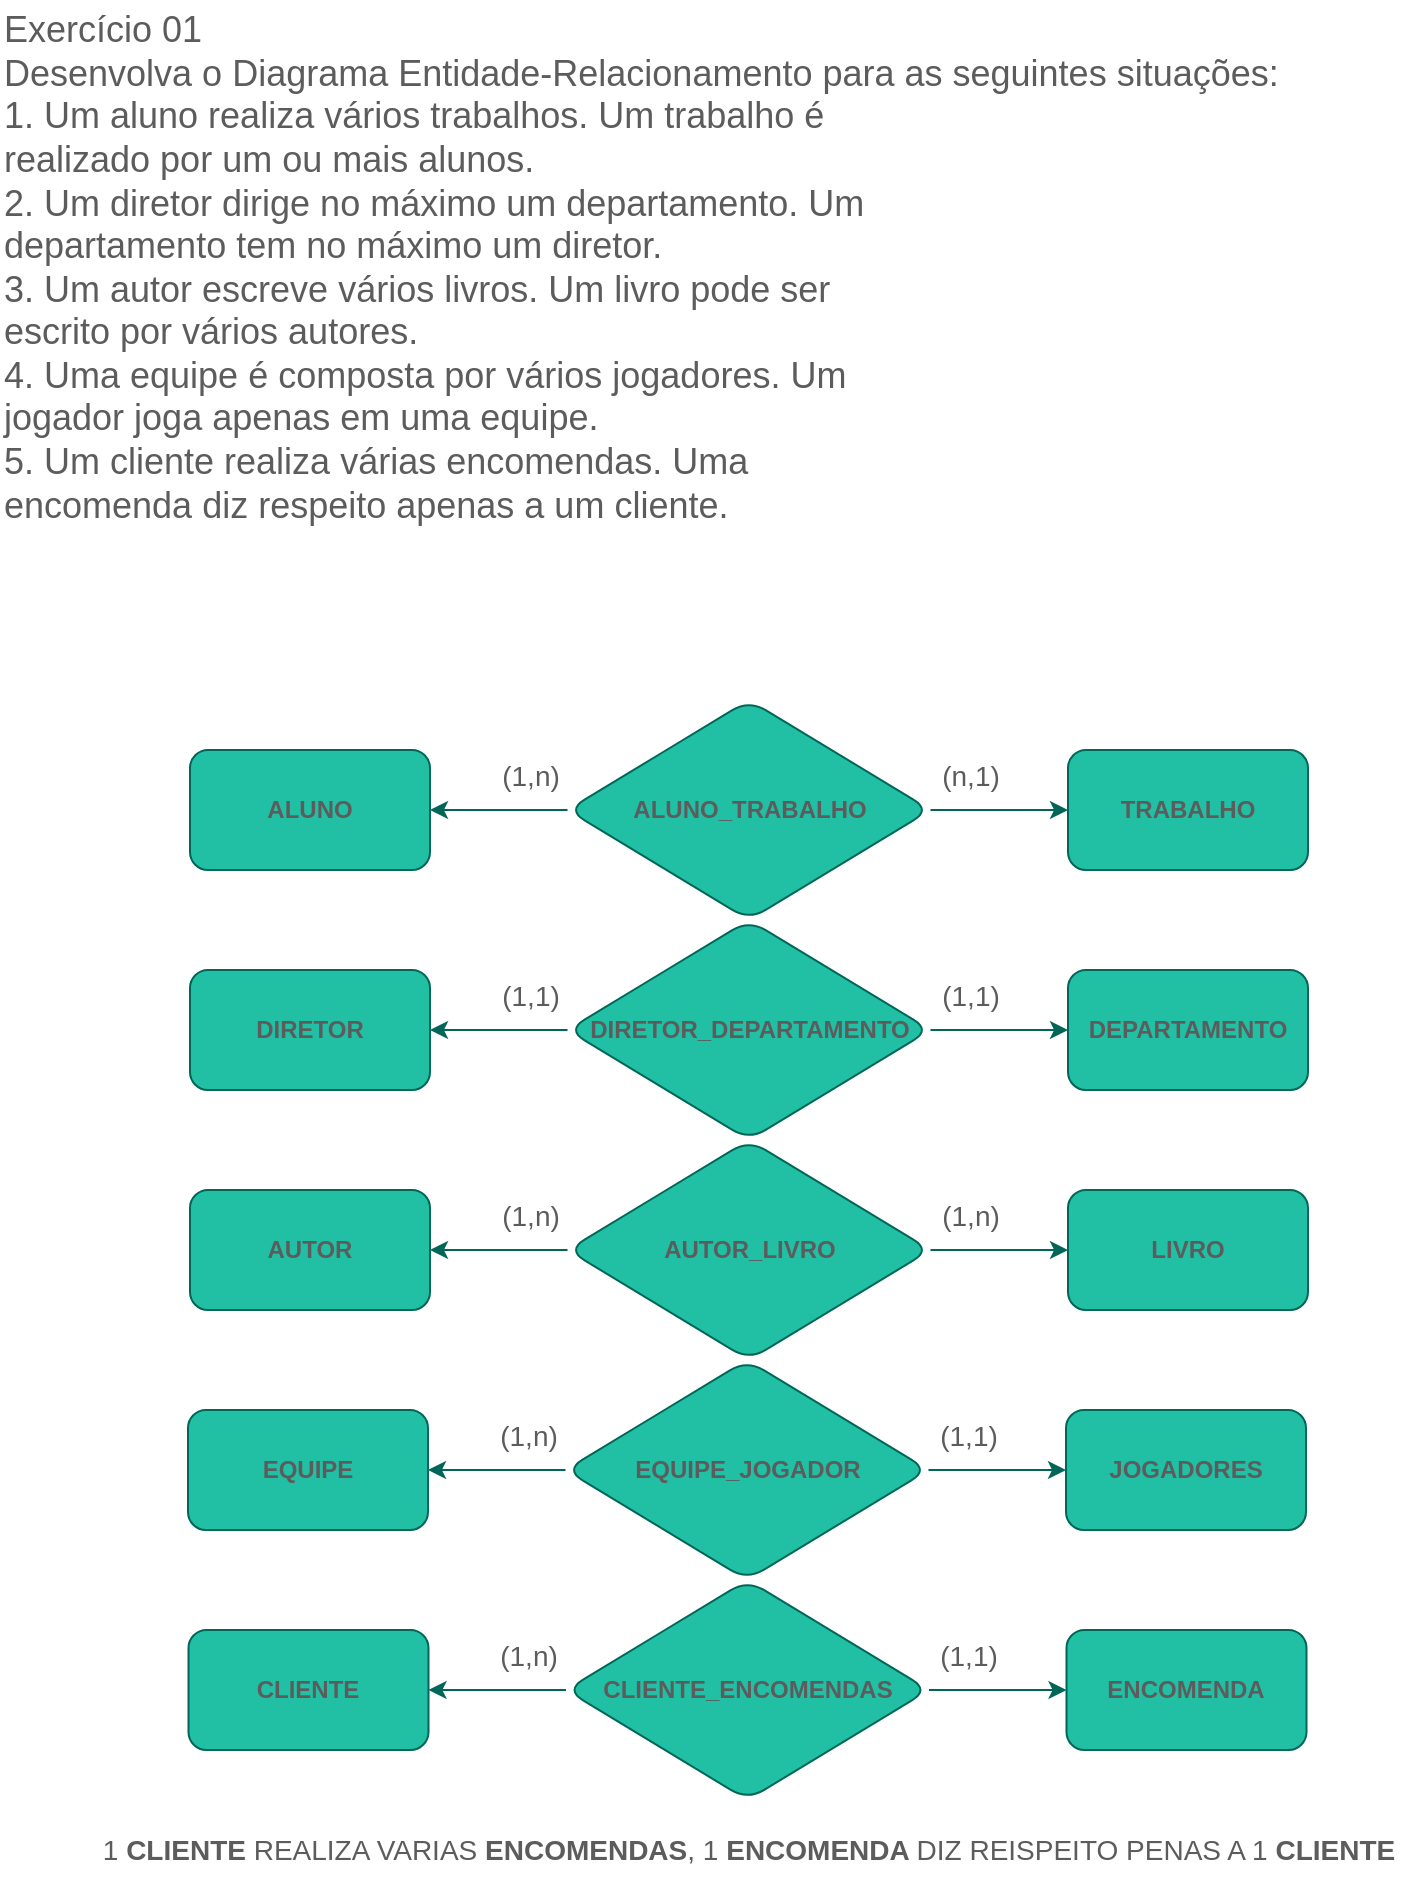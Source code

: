 <mxfile version="21.7.1" type="github" pages="6">
  <diagram name="Exercício 1" id="EUIqTKSE8kchTsPyslYh">
    <mxGraphModel dx="2143" dy="1166" grid="1" gridSize="10" guides="1" tooltips="1" connect="1" arrows="1" fold="1" page="1" pageScale="1" pageWidth="827" pageHeight="1169" math="0" shadow="0">
      <root>
        <mxCell id="0" />
        <mxCell id="1" parent="0" />
        <mxCell id="PXfcLRNa-WrGVnS5Cfi9-9" value="&lt;b&gt;DIRETOR&lt;/b&gt;" style="rounded=1;whiteSpace=wrap;html=1;fillColor=#21C0A5;strokeColor=#006658;labelBackgroundColor=none;fontColor=#5C5C5C;" parent="1" vertex="1">
          <mxGeometry x="135" y="525" width="120" height="60" as="geometry" />
        </mxCell>
        <mxCell id="PXfcLRNa-WrGVnS5Cfi9-10" value="&lt;b&gt;DEPARTAMENTO&lt;/b&gt;" style="rounded=1;whiteSpace=wrap;html=1;fillColor=#21C0A5;strokeColor=#006658;labelBackgroundColor=none;fontColor=#5C5C5C;" parent="1" vertex="1">
          <mxGeometry x="574" y="525" width="120" height="60" as="geometry" />
        </mxCell>
        <mxCell id="PXfcLRNa-WrGVnS5Cfi9-17" value="" style="edgeStyle=orthogonalEdgeStyle;rounded=1;orthogonalLoop=1;jettySize=auto;html=1;labelBackgroundColor=none;strokeColor=#006658;fontColor=default;" parent="1" source="PXfcLRNa-WrGVnS5Cfi9-11" target="PXfcLRNa-WrGVnS5Cfi9-10" edge="1">
          <mxGeometry relative="1" as="geometry" />
        </mxCell>
        <mxCell id="PXfcLRNa-WrGVnS5Cfi9-19" value="" style="edgeStyle=orthogonalEdgeStyle;rounded=1;orthogonalLoop=1;jettySize=auto;html=1;labelBackgroundColor=none;strokeColor=#006658;fontColor=default;" parent="1" source="PXfcLRNa-WrGVnS5Cfi9-11" target="PXfcLRNa-WrGVnS5Cfi9-9" edge="1">
          <mxGeometry relative="1" as="geometry" />
        </mxCell>
        <mxCell id="PXfcLRNa-WrGVnS5Cfi9-11" value="&lt;font style=&quot;font-size: 12px;&quot;&gt;&lt;b style=&quot;&quot;&gt;DIRETOR_DEPARTAMENTO&lt;/b&gt;&lt;/font&gt;" style="rhombus;whiteSpace=wrap;html=1;fillColor=#21C0A5;strokeColor=#006658;labelBackgroundColor=none;fontColor=#5C5C5C;rounded=1;" parent="1" vertex="1">
          <mxGeometry x="323.75" y="500" width="181.5" height="110" as="geometry" />
        </mxCell>
        <mxCell id="PXfcLRNa-WrGVnS5Cfi9-14" value="&lt;font style=&quot;font-size: 14px;&quot;&gt;(1,1)&lt;/font&gt;" style="text;html=1;align=center;verticalAlign=middle;resizable=0;points=[];autosize=1;strokeColor=none;fillColor=none;labelBackgroundColor=none;fontColor=#5C5C5C;rounded=1;" parent="1" vertex="1">
          <mxGeometry x="280" y="523" width="50" height="30" as="geometry" />
        </mxCell>
        <mxCell id="PXfcLRNa-WrGVnS5Cfi9-15" value="&lt;font style=&quot;font-size: 14px;&quot;&gt;(1,1)&lt;/font&gt;" style="text;html=1;align=center;verticalAlign=middle;resizable=0;points=[];autosize=1;strokeColor=none;fillColor=none;labelBackgroundColor=none;fontColor=#5C5C5C;rounded=1;" parent="1" vertex="1">
          <mxGeometry x="500" y="523" width="50" height="30" as="geometry" />
        </mxCell>
        <mxCell id="PXfcLRNa-WrGVnS5Cfi9-21" value="&lt;b&gt;AUTOR&lt;/b&gt;" style="rounded=1;whiteSpace=wrap;html=1;fillColor=#21C0A5;strokeColor=#006658;labelBackgroundColor=none;fontColor=#5C5C5C;" parent="1" vertex="1">
          <mxGeometry x="135" y="635" width="120" height="60" as="geometry" />
        </mxCell>
        <mxCell id="PXfcLRNa-WrGVnS5Cfi9-22" value="&lt;b&gt;LIVRO&lt;/b&gt;" style="rounded=1;whiteSpace=wrap;html=1;fillColor=#21C0A5;strokeColor=#006658;labelBackgroundColor=none;fontColor=#5C5C5C;" parent="1" vertex="1">
          <mxGeometry x="574" y="635" width="120" height="60" as="geometry" />
        </mxCell>
        <mxCell id="PXfcLRNa-WrGVnS5Cfi9-23" value="" style="edgeStyle=orthogonalEdgeStyle;rounded=1;orthogonalLoop=1;jettySize=auto;html=1;labelBackgroundColor=none;strokeColor=#006658;fontColor=default;" parent="1" source="PXfcLRNa-WrGVnS5Cfi9-25" target="PXfcLRNa-WrGVnS5Cfi9-22" edge="1">
          <mxGeometry relative="1" as="geometry" />
        </mxCell>
        <mxCell id="PXfcLRNa-WrGVnS5Cfi9-24" value="" style="edgeStyle=orthogonalEdgeStyle;rounded=1;orthogonalLoop=1;jettySize=auto;html=1;labelBackgroundColor=none;strokeColor=#006658;fontColor=default;" parent="1" source="PXfcLRNa-WrGVnS5Cfi9-25" target="PXfcLRNa-WrGVnS5Cfi9-21" edge="1">
          <mxGeometry relative="1" as="geometry" />
        </mxCell>
        <mxCell id="PXfcLRNa-WrGVnS5Cfi9-25" value="&lt;font style=&quot;font-size: 12px;&quot;&gt;&lt;b style=&quot;&quot;&gt;AUTOR_LIVRO&lt;/b&gt;&lt;/font&gt;" style="rhombus;whiteSpace=wrap;html=1;fillColor=#21C0A5;strokeColor=#006658;labelBackgroundColor=none;fontColor=#5C5C5C;rounded=1;" parent="1" vertex="1">
          <mxGeometry x="323.75" y="610" width="181.5" height="110" as="geometry" />
        </mxCell>
        <mxCell id="PXfcLRNa-WrGVnS5Cfi9-26" value="&lt;font style=&quot;font-size: 14px;&quot;&gt;(1,n)&lt;/font&gt;" style="text;html=1;align=center;verticalAlign=middle;resizable=0;points=[];autosize=1;strokeColor=none;fillColor=none;labelBackgroundColor=none;fontColor=#5C5C5C;rounded=1;" parent="1" vertex="1">
          <mxGeometry x="280" y="633" width="50" height="30" as="geometry" />
        </mxCell>
        <mxCell id="PXfcLRNa-WrGVnS5Cfi9-27" value="&lt;font style=&quot;font-size: 14px;&quot;&gt;(1,n)&lt;/font&gt;" style="text;html=1;align=center;verticalAlign=middle;resizable=0;points=[];autosize=1;strokeColor=none;fillColor=none;labelBackgroundColor=none;fontColor=#5C5C5C;rounded=1;" parent="1" vertex="1">
          <mxGeometry x="500" y="633" width="50" height="30" as="geometry" />
        </mxCell>
        <mxCell id="PXfcLRNa-WrGVnS5Cfi9-36" value="&lt;b&gt;EQUIPE&lt;/b&gt;" style="rounded=1;whiteSpace=wrap;html=1;fillColor=#21C0A5;strokeColor=#006658;labelBackgroundColor=none;fontColor=#5C5C5C;" parent="1" vertex="1">
          <mxGeometry x="134" y="745" width="120" height="60" as="geometry" />
        </mxCell>
        <mxCell id="PXfcLRNa-WrGVnS5Cfi9-37" value="&lt;b&gt;JOGADORES&lt;/b&gt;" style="rounded=1;whiteSpace=wrap;html=1;fillColor=#21C0A5;strokeColor=#006658;labelBackgroundColor=none;fontColor=#5C5C5C;" parent="1" vertex="1">
          <mxGeometry x="573" y="745" width="120" height="60" as="geometry" />
        </mxCell>
        <mxCell id="PXfcLRNa-WrGVnS5Cfi9-38" value="" style="edgeStyle=orthogonalEdgeStyle;rounded=1;orthogonalLoop=1;jettySize=auto;html=1;labelBackgroundColor=none;strokeColor=#006658;fontColor=default;" parent="1" source="PXfcLRNa-WrGVnS5Cfi9-40" target="PXfcLRNa-WrGVnS5Cfi9-37" edge="1">
          <mxGeometry relative="1" as="geometry" />
        </mxCell>
        <mxCell id="PXfcLRNa-WrGVnS5Cfi9-39" value="" style="edgeStyle=orthogonalEdgeStyle;rounded=1;orthogonalLoop=1;jettySize=auto;html=1;labelBackgroundColor=none;strokeColor=#006658;fontColor=default;" parent="1" source="PXfcLRNa-WrGVnS5Cfi9-40" target="PXfcLRNa-WrGVnS5Cfi9-36" edge="1">
          <mxGeometry relative="1" as="geometry" />
        </mxCell>
        <mxCell id="PXfcLRNa-WrGVnS5Cfi9-40" value="&lt;font style=&quot;font-size: 12px;&quot;&gt;&lt;b&gt;EQUIPE_JOGADOR&lt;/b&gt;&lt;/font&gt;" style="rhombus;whiteSpace=wrap;html=1;fillColor=#21C0A5;strokeColor=#006658;labelBackgroundColor=none;fontColor=#5C5C5C;rounded=1;" parent="1" vertex="1">
          <mxGeometry x="322.75" y="720" width="181.5" height="110" as="geometry" />
        </mxCell>
        <mxCell id="PXfcLRNa-WrGVnS5Cfi9-41" value="&lt;font style=&quot;font-size: 14px;&quot;&gt;(1,n)&lt;/font&gt;" style="text;html=1;align=center;verticalAlign=middle;resizable=0;points=[];autosize=1;strokeColor=none;fillColor=none;labelBackgroundColor=none;fontColor=#5C5C5C;rounded=1;" parent="1" vertex="1">
          <mxGeometry x="279" y="743" width="50" height="30" as="geometry" />
        </mxCell>
        <mxCell id="PXfcLRNa-WrGVnS5Cfi9-42" value="&lt;font style=&quot;font-size: 14px;&quot;&gt;(1,1)&lt;/font&gt;" style="text;html=1;align=center;verticalAlign=middle;resizable=0;points=[];autosize=1;strokeColor=none;fillColor=none;labelBackgroundColor=none;fontColor=#5C5C5C;rounded=1;" parent="1" vertex="1">
          <mxGeometry x="499" y="743" width="50" height="30" as="geometry" />
        </mxCell>
        <mxCell id="PXfcLRNa-WrGVnS5Cfi9-43" value="&lt;b&gt;CLIENTE&lt;/b&gt;" style="rounded=1;whiteSpace=wrap;html=1;fillColor=#21C0A5;strokeColor=#006658;labelBackgroundColor=none;fontColor=#5C5C5C;" parent="1" vertex="1">
          <mxGeometry x="134.25" y="855" width="120" height="60" as="geometry" />
        </mxCell>
        <mxCell id="PXfcLRNa-WrGVnS5Cfi9-44" value="&lt;b&gt;ENCOMENDA&lt;/b&gt;" style="rounded=1;whiteSpace=wrap;html=1;fillColor=#21C0A5;strokeColor=#006658;labelBackgroundColor=none;fontColor=#5C5C5C;" parent="1" vertex="1">
          <mxGeometry x="573.25" y="855" width="120" height="60" as="geometry" />
        </mxCell>
        <mxCell id="PXfcLRNa-WrGVnS5Cfi9-45" value="" style="edgeStyle=orthogonalEdgeStyle;rounded=1;orthogonalLoop=1;jettySize=auto;html=1;labelBackgroundColor=none;strokeColor=#006658;fontColor=default;" parent="1" source="PXfcLRNa-WrGVnS5Cfi9-47" target="PXfcLRNa-WrGVnS5Cfi9-44" edge="1">
          <mxGeometry relative="1" as="geometry" />
        </mxCell>
        <mxCell id="PXfcLRNa-WrGVnS5Cfi9-46" value="" style="edgeStyle=orthogonalEdgeStyle;rounded=1;orthogonalLoop=1;jettySize=auto;html=1;labelBackgroundColor=none;strokeColor=#006658;fontColor=default;" parent="1" source="PXfcLRNa-WrGVnS5Cfi9-47" target="PXfcLRNa-WrGVnS5Cfi9-43" edge="1">
          <mxGeometry relative="1" as="geometry" />
        </mxCell>
        <mxCell id="PXfcLRNa-WrGVnS5Cfi9-47" value="&lt;font style=&quot;font-size: 12px;&quot;&gt;&lt;b style=&quot;&quot;&gt;CLIENTE_ENCOMENDAS&lt;/b&gt;&lt;/font&gt;" style="rhombus;whiteSpace=wrap;html=1;fillColor=#21C0A5;strokeColor=#006658;labelBackgroundColor=none;fontColor=#5C5C5C;rounded=1;" parent="1" vertex="1">
          <mxGeometry x="323" y="830" width="181.5" height="110" as="geometry" />
        </mxCell>
        <mxCell id="PXfcLRNa-WrGVnS5Cfi9-48" value="&lt;font style=&quot;font-size: 14px;&quot;&gt;(1,n)&lt;/font&gt;" style="text;html=1;align=center;verticalAlign=middle;resizable=0;points=[];autosize=1;strokeColor=none;fillColor=none;labelBackgroundColor=none;fontColor=#5C5C5C;rounded=1;" parent="1" vertex="1">
          <mxGeometry x="279.25" y="853" width="50" height="30" as="geometry" />
        </mxCell>
        <mxCell id="PXfcLRNa-WrGVnS5Cfi9-49" value="&lt;font style=&quot;font-size: 14px;&quot;&gt;(1,1)&lt;/font&gt;" style="text;html=1;align=center;verticalAlign=middle;resizable=0;points=[];autosize=1;strokeColor=none;fillColor=none;labelBackgroundColor=none;fontColor=#5C5C5C;rounded=1;" parent="1" vertex="1">
          <mxGeometry x="499.25" y="853" width="50" height="30" as="geometry" />
        </mxCell>
        <mxCell id="PXfcLRNa-WrGVnS5Cfi9-50" value="&lt;font style=&quot;font-size: 14px;&quot;&gt;1 &lt;b&gt;CLIENTE &lt;/b&gt;REALIZA VARIAS &lt;b&gt;ENCOMENDAS&lt;/b&gt;, 1 &lt;b&gt;ENCOMENDA &lt;/b&gt;DIZ REISPEITO PENAS A 1 &lt;b&gt;CLIENTE&lt;/b&gt;&lt;/font&gt;" style="text;html=1;align=center;verticalAlign=middle;resizable=0;points=[];autosize=1;strokeColor=none;fillColor=none;labelBackgroundColor=none;fontColor=#5C5C5C;rounded=1;" parent="1" vertex="1">
          <mxGeometry x="79" y="950" width="670" height="30" as="geometry" />
        </mxCell>
        <mxCell id="PXfcLRNa-WrGVnS5Cfi9-52" value="&lt;b&gt;ALUNO&lt;/b&gt;" style="rounded=1;whiteSpace=wrap;html=1;fillColor=#21C0A5;strokeColor=#006658;labelBackgroundColor=none;fontColor=#5C5C5C;" parent="1" vertex="1">
          <mxGeometry x="135" y="415" width="120" height="60" as="geometry" />
        </mxCell>
        <mxCell id="PXfcLRNa-WrGVnS5Cfi9-53" value="&lt;b&gt;TRABALHO&lt;/b&gt;" style="rounded=1;whiteSpace=wrap;html=1;labelBackgroundColor=none;fillColor=#21C0A5;strokeColor=#006658;fontColor=#5C5C5C;" parent="1" vertex="1">
          <mxGeometry x="574" y="415" width="120" height="60" as="geometry" />
        </mxCell>
        <mxCell id="PXfcLRNa-WrGVnS5Cfi9-54" value="" style="edgeStyle=orthogonalEdgeStyle;rounded=1;orthogonalLoop=1;jettySize=auto;html=1;labelBackgroundColor=none;strokeColor=#006658;fontColor=default;" parent="1" source="PXfcLRNa-WrGVnS5Cfi9-56" target="PXfcLRNa-WrGVnS5Cfi9-53" edge="1">
          <mxGeometry relative="1" as="geometry" />
        </mxCell>
        <mxCell id="PXfcLRNa-WrGVnS5Cfi9-55" value="" style="edgeStyle=orthogonalEdgeStyle;rounded=1;orthogonalLoop=1;jettySize=auto;html=1;labelBackgroundColor=none;strokeColor=#006658;fontColor=default;" parent="1" source="PXfcLRNa-WrGVnS5Cfi9-56" target="PXfcLRNa-WrGVnS5Cfi9-52" edge="1">
          <mxGeometry relative="1" as="geometry" />
        </mxCell>
        <mxCell id="PXfcLRNa-WrGVnS5Cfi9-56" value="&lt;b style=&quot;&quot;&gt;&lt;font style=&quot;font-size: 12px;&quot;&gt;ALUNO_TRABALHO&lt;/font&gt;&lt;/b&gt;" style="rhombus;whiteSpace=wrap;html=1;fillColor=#21C0A5;strokeColor=#006658;labelBackgroundColor=none;fontColor=#5C5C5C;rounded=1;" parent="1" vertex="1">
          <mxGeometry x="323.75" y="390" width="181.5" height="110" as="geometry" />
        </mxCell>
        <mxCell id="PXfcLRNa-WrGVnS5Cfi9-57" value="&lt;font style=&quot;font-size: 14px;&quot;&gt;(1,n)&lt;/font&gt;" style="text;html=1;align=center;verticalAlign=middle;resizable=0;points=[];autosize=1;strokeColor=none;fillColor=none;labelBackgroundColor=none;fontColor=#5C5C5C;rounded=1;" parent="1" vertex="1">
          <mxGeometry x="280" y="413" width="50" height="30" as="geometry" />
        </mxCell>
        <mxCell id="PXfcLRNa-WrGVnS5Cfi9-58" value="&lt;font style=&quot;font-size: 14px;&quot;&gt;(n,1)&lt;/font&gt;" style="text;html=1;align=center;verticalAlign=middle;resizable=0;points=[];autosize=1;strokeColor=none;fillColor=none;labelBackgroundColor=none;fontColor=#5C5C5C;rounded=1;" parent="1" vertex="1">
          <mxGeometry x="500" y="413" width="50" height="30" as="geometry" />
        </mxCell>
        <mxCell id="9B4wmT0amMlvyp-PdlVW-1" value="&lt;div style=&quot;font-size: 18px;&quot;&gt;&lt;font style=&quot;font-size: 18px;&quot;&gt;Exercício 01&lt;/font&gt;&lt;/div&gt;&lt;div style=&quot;font-size: 18px;&quot;&gt;&lt;font style=&quot;font-size: 18px;&quot;&gt;Desenvolva o Diagrama Entidade-Relacionamento para as seguintes situações:&lt;/font&gt;&lt;/div&gt;&lt;div style=&quot;font-size: 18px;&quot;&gt;&lt;font style=&quot;font-size: 18px;&quot;&gt;1. Um aluno realiza vários trabalhos. Um trabalho é&lt;/font&gt;&lt;/div&gt;&lt;div style=&quot;font-size: 18px;&quot;&gt;&lt;font style=&quot;font-size: 18px;&quot;&gt;realizado por um ou mais alunos.&lt;/font&gt;&lt;/div&gt;&lt;div style=&quot;font-size: 18px;&quot;&gt;&lt;font style=&quot;font-size: 18px;&quot;&gt;2. Um diretor dirige no máximo um departamento. Um&lt;/font&gt;&lt;/div&gt;&lt;div style=&quot;font-size: 18px;&quot;&gt;&lt;font style=&quot;font-size: 18px;&quot;&gt;departamento tem no máximo um diretor.&lt;/font&gt;&lt;/div&gt;&lt;div style=&quot;font-size: 18px;&quot;&gt;&lt;font style=&quot;font-size: 18px;&quot;&gt;3. Um autor escreve vários livros. Um livro pode ser&lt;/font&gt;&lt;/div&gt;&lt;div style=&quot;font-size: 18px;&quot;&gt;&lt;font style=&quot;font-size: 18px;&quot;&gt;escrito por vários autores.&lt;/font&gt;&lt;/div&gt;&lt;div style=&quot;font-size: 18px;&quot;&gt;&lt;font style=&quot;font-size: 18px;&quot;&gt;4. Uma equipe é composta por vários jogadores. Um&lt;/font&gt;&lt;/div&gt;&lt;div style=&quot;font-size: 18px;&quot;&gt;&lt;font style=&quot;font-size: 18px;&quot;&gt;jogador joga apenas em uma equipe.&lt;/font&gt;&lt;/div&gt;&lt;div style=&quot;font-size: 18px;&quot;&gt;&lt;font style=&quot;font-size: 18px;&quot;&gt;5. Um cliente realiza várias encomendas. Uma&lt;/font&gt;&lt;/div&gt;&lt;div style=&quot;font-size: 18px;&quot;&gt;&lt;font style=&quot;font-size: 18px;&quot;&gt;encomenda diz respeito apenas a um cliente.&lt;/font&gt;&lt;/div&gt;&lt;div style=&quot;font-size: 18px;&quot;&gt;&lt;br&gt;&lt;/div&gt;" style="text;html=1;align=left;verticalAlign=middle;resizable=0;points=[];autosize=1;strokeColor=none;fillColor=none;fontColor=#5C5C5C;labelBackgroundColor=none;" vertex="1" parent="1">
          <mxGeometry x="40" y="40" width="660" height="290" as="geometry" />
        </mxCell>
      </root>
    </mxGraphModel>
  </diagram>
  <diagram name="Exercício 2" id="veADsK3605IWITYiorAA">
    <mxGraphModel dx="2322" dy="1263" grid="1" gridSize="10" guides="1" tooltips="1" connect="1" arrows="1" fold="1" page="1" pageScale="1" pageWidth="827" pageHeight="1169" math="0" shadow="0">
      <root>
        <mxCell id="CJzfaX-BK-u9wUuS79zH-0" />
        <mxCell id="CJzfaX-BK-u9wUuS79zH-1" parent="CJzfaX-BK-u9wUuS79zH-0" />
        <mxCell id="0GLLuhbzzUCV-iVMr8Pj-0" value="Exercício 02&#xa;Um berçário deseja informatizar suas operações. Quando um bebê nasce, algumas informações são armazenadas sobre ele, tais como: nome, data do nascimento, peso do nascimento, altura, a mãe deste bebê e o médico que fez seu parto.&#xa;Para as mães, o berçário também deseja manter um controle, guardando informações como:&#xa;nome, endereço, telefone e data de nascimento. Para os médicos, é importante saber: CRM, nome, telefone celular e especialidade." style="text;whiteSpace=wrap;fontColor=#1A1A1A;fontSize=18;fontStyle=1;strokeColor=default;" vertex="1" parent="CJzfaX-BK-u9wUuS79zH-1">
          <mxGeometry x="40" y="40" width="560" height="240" as="geometry" />
        </mxCell>
        <mxCell id="PTfxt4jCQwIyCBIkTOUa-0" style="edgeStyle=orthogonalEdgeStyle;rounded=0;orthogonalLoop=1;jettySize=auto;html=1;exitX=0.5;exitY=1;exitDx=0;exitDy=0;strokeColor=#006658;fontColor=default;fillColor=#21C0A5;entryX=0.5;entryY=1;entryDx=0;entryDy=0;labelBackgroundColor=none;" edge="1" parent="CJzfaX-BK-u9wUuS79zH-1">
          <mxGeometry relative="1" as="geometry">
            <mxPoint x="181" y="737.5" as="targetPoint" />
            <Array as="points" />
            <mxPoint x="181" y="737.5" as="sourcePoint" />
          </mxGeometry>
        </mxCell>
        <mxCell id="PTfxt4jCQwIyCBIkTOUa-1" value="" style="edgeStyle=orthogonalEdgeStyle;rounded=0;orthogonalLoop=1;jettySize=auto;html=1;strokeColor=#006658;fontColor=#5C5C5C;fillColor=#21C0A5;" edge="1" parent="CJzfaX-BK-u9wUuS79zH-1" source="PTfxt4jCQwIyCBIkTOUa-2" target="PTfxt4jCQwIyCBIkTOUa-3">
          <mxGeometry relative="1" as="geometry" />
        </mxCell>
        <mxCell id="PTfxt4jCQwIyCBIkTOUa-2" value="&lt;span style=&quot;font-size: 14px;&quot;&gt;&lt;b&gt;Mãe&lt;/b&gt;&lt;/span&gt;" style="whiteSpace=wrap;html=1;fillColor=#21C0A5;strokeColor=#006658;fontColor=#5C5C5C;rounded=1;labelBackgroundColor=none;" vertex="1" parent="CJzfaX-BK-u9wUuS79zH-1">
          <mxGeometry x="611" y="432.5" width="140" height="80" as="geometry" />
        </mxCell>
        <mxCell id="PTfxt4jCQwIyCBIkTOUa-3" value="&lt;font style=&quot;font-size: 14px;&quot;&gt;&lt;b&gt;Bebê_Mãe&lt;/b&gt;&lt;/font&gt;" style="rhombus;whiteSpace=wrap;html=1;fillColor=#21C0A5;strokeColor=#006658;fontColor=#5C5C5C;rounded=1;labelBackgroundColor=none;" vertex="1" parent="CJzfaX-BK-u9wUuS79zH-1">
          <mxGeometry x="330" y="420" width="190" height="105" as="geometry" />
        </mxCell>
        <mxCell id="PTfxt4jCQwIyCBIkTOUa-4" value="&lt;font style=&quot;font-size: 14px;&quot;&gt;&lt;b&gt;(1,N)&lt;/b&gt;&lt;/font&gt;" style="text;html=1;align=center;verticalAlign=middle;resizable=0;points=[];autosize=1;strokeColor=none;fillColor=none;fontColor=#5C5C5C;labelBackgroundColor=none;" vertex="1" parent="CJzfaX-BK-u9wUuS79zH-1">
          <mxGeometry x="561" y="442.5" width="50" height="30" as="geometry" />
        </mxCell>
        <mxCell id="PTfxt4jCQwIyCBIkTOUa-5" value="&lt;font style=&quot;font-size: 14px;&quot;&gt;&lt;b&gt;(1,1)&lt;/b&gt;&lt;/font&gt;" style="text;html=1;align=center;verticalAlign=middle;resizable=0;points=[];autosize=1;strokeColor=none;fillColor=none;fontColor=#5C5C5C;labelBackgroundColor=none;" vertex="1" parent="CJzfaX-BK-u9wUuS79zH-1">
          <mxGeometry x="241" y="442.5" width="50" height="30" as="geometry" />
        </mxCell>
        <mxCell id="PTfxt4jCQwIyCBIkTOUa-6" value="&lt;font style=&quot;font-size: 14px;&quot;&gt;&lt;b&gt;(1,1)&lt;/b&gt;&lt;/font&gt;" style="text;html=1;align=center;verticalAlign=middle;resizable=0;points=[];autosize=1;strokeColor=none;fillColor=none;fontColor=#5C5C5C;labelBackgroundColor=none;" vertex="1" parent="CJzfaX-BK-u9wUuS79zH-1">
          <mxGeometry x="171" y="512.5" width="50" height="30" as="geometry" />
        </mxCell>
        <mxCell id="PTfxt4jCQwIyCBIkTOUa-7" value="&lt;font style=&quot;font-size: 14px;&quot;&gt;&lt;b&gt;(1,N)&lt;/b&gt;&lt;/font&gt;" style="text;html=1;align=center;verticalAlign=middle;resizable=0;points=[];autosize=1;strokeColor=none;fillColor=none;fontColor=#5C5C5C;labelBackgroundColor=none;" vertex="1" parent="CJzfaX-BK-u9wUuS79zH-1">
          <mxGeometry x="171" y="772.5" width="50" height="30" as="geometry" />
        </mxCell>
        <mxCell id="PTfxt4jCQwIyCBIkTOUa-8" value="" style="edgeStyle=orthogonalEdgeStyle;rounded=0;orthogonalLoop=1;jettySize=auto;html=1;strokeColor=#006658;fontColor=#5C5C5C;fillColor=#21C0A5;" edge="1" parent="CJzfaX-BK-u9wUuS79zH-1" source="PTfxt4jCQwIyCBIkTOUa-10" target="PTfxt4jCQwIyCBIkTOUa-3">
          <mxGeometry relative="1" as="geometry" />
        </mxCell>
        <mxCell id="PTfxt4jCQwIyCBIkTOUa-9" value="" style="edgeStyle=orthogonalEdgeStyle;rounded=0;orthogonalLoop=1;jettySize=auto;html=1;strokeColor=#006658;fontColor=#5C5C5C;fillColor=#21C0A5;" edge="1" parent="CJzfaX-BK-u9wUuS79zH-1" source="PTfxt4jCQwIyCBIkTOUa-10" target="PTfxt4jCQwIyCBIkTOUa-11">
          <mxGeometry relative="1" as="geometry" />
        </mxCell>
        <mxCell id="PTfxt4jCQwIyCBIkTOUa-10" value="&lt;font style=&quot;font-size: 14px;&quot;&gt;&lt;b&gt;Bebê&lt;/b&gt;&lt;/font&gt;" style="whiteSpace=wrap;html=1;fillColor=#21C0A5;strokeColor=#006658;fontColor=#5C5C5C;rounded=1;labelBackgroundColor=none;" vertex="1" parent="CJzfaX-BK-u9wUuS79zH-1">
          <mxGeometry x="101" y="432.5" width="140" height="80" as="geometry" />
        </mxCell>
        <mxCell id="PTfxt4jCQwIyCBIkTOUa-11" value="&lt;span style=&quot;font-size: 14px;&quot;&gt;&lt;b&gt;Bebê&lt;/b&gt;&lt;/span&gt;" style="rhombus;whiteSpace=wrap;html=1;fillColor=#21C0A5;strokeColor=#006658;fontColor=#5C5C5C;rounded=1;labelBackgroundColor=none;" vertex="1" parent="CJzfaX-BK-u9wUuS79zH-1">
          <mxGeometry x="76" y="602.5" width="190" height="105" as="geometry" />
        </mxCell>
        <mxCell id="PTfxt4jCQwIyCBIkTOUa-12" value="" style="edgeStyle=orthogonalEdgeStyle;rounded=0;orthogonalLoop=1;jettySize=auto;html=1;strokeColor=#006658;fontColor=#5C5C5C;fillColor=#21C0A5;" edge="1" parent="CJzfaX-BK-u9wUuS79zH-1" source="PTfxt4jCQwIyCBIkTOUa-13" target="PTfxt4jCQwIyCBIkTOUa-11">
          <mxGeometry relative="1" as="geometry" />
        </mxCell>
        <mxCell id="PTfxt4jCQwIyCBIkTOUa-13" value="&lt;font style=&quot;font-size: 14px;&quot;&gt;&lt;b&gt;Medico&lt;/b&gt;&lt;/font&gt;" style="whiteSpace=wrap;html=1;fillColor=#21C0A5;strokeColor=#006658;fontColor=#5C5C5C;rounded=1;labelBackgroundColor=none;" vertex="1" parent="CJzfaX-BK-u9wUuS79zH-1">
          <mxGeometry x="101" y="802.5" width="140" height="80" as="geometry" />
        </mxCell>
        <mxCell id="sUg_Lkf_VPWog4tGalG_-0" value="&lt;font style=&quot;font-size: 18px;&quot;&gt;&lt;b style=&quot;&quot;&gt;Lista de Entidades&lt;br&gt;&lt;/b&gt;&lt;/font&gt;&lt;ul style=&quot;font-size: 18px;&quot;&gt;&lt;li&gt;&lt;b&gt;Bebê&lt;/b&gt;&lt;/li&gt;&lt;li&gt;&lt;b&gt;Mãe&lt;/b&gt;&lt;/li&gt;&lt;li&gt;&lt;b&gt;Medico&lt;/b&gt;&lt;/li&gt;&lt;/ul&gt;" style="text;html=1;align=left;verticalAlign=middle;resizable=0;points=[];autosize=1;strokeColor=default;fillColor=none;fontColor=#5C5C5C;" vertex="1" parent="CJzfaX-BK-u9wUuS79zH-1">
          <mxGeometry x="600" y="40" width="180" height="140" as="geometry" />
        </mxCell>
      </root>
    </mxGraphModel>
  </diagram>
  <diagram id="_hezKZzlqTzrYN-rtpsZ" name="Exercício 3">
    <mxGraphModel dx="1990" dy="2252" grid="1" gridSize="10" guides="1" tooltips="1" connect="1" arrows="1" fold="1" page="1" pageScale="1" pageWidth="827" pageHeight="1169" math="0" shadow="0">
      <root>
        <mxCell id="0" />
        <mxCell id="1" parent="0" />
        <mxCell id="g5o8s_O47enlfwFHKxuu-8" style="edgeStyle=orthogonalEdgeStyle;rounded=0;orthogonalLoop=1;jettySize=auto;html=1;exitX=0.5;exitY=1;exitDx=0;exitDy=0;strokeColor=#006658;fontColor=default;fillColor=#21C0A5;entryX=0.5;entryY=1;entryDx=0;entryDy=0;labelBackgroundColor=none;" parent="1" edge="1">
          <mxGeometry relative="1" as="geometry">
            <mxPoint x="170" y="-352.5" as="targetPoint" />
            <Array as="points" />
            <mxPoint x="170" y="-352.5" as="sourcePoint" />
          </mxGeometry>
        </mxCell>
        <mxCell id="sdOb9z-k-8C_-tQ6UlM--4" value="" style="edgeStyle=orthogonalEdgeStyle;rounded=0;orthogonalLoop=1;jettySize=auto;html=1;strokeColor=#006658;fontColor=#5C5C5C;fillColor=#21C0A5;" parent="1" source="g5o8s_O47enlfwFHKxuu-11" target="g5o8s_O47enlfwFHKxuu-13" edge="1">
          <mxGeometry relative="1" as="geometry" />
        </mxCell>
        <mxCell id="g5o8s_O47enlfwFHKxuu-11" value="&lt;font style=&quot;font-size: 14px;&quot;&gt;&lt;b&gt;Produto&lt;/b&gt;&lt;/font&gt;" style="whiteSpace=wrap;html=1;fillColor=#21C0A5;strokeColor=#006658;fontColor=#5C5C5C;rounded=1;labelBackgroundColor=none;" parent="1" vertex="1">
          <mxGeometry x="600" y="-657.5" width="140" height="80" as="geometry" />
        </mxCell>
        <mxCell id="g5o8s_O47enlfwFHKxuu-13" value="&lt;font style=&quot;font-size: 14px;&quot;&gt;&lt;b&gt;Compra_Produto&lt;/b&gt;&lt;/font&gt;" style="rhombus;whiteSpace=wrap;html=1;fillColor=#21C0A5;strokeColor=#006658;fontColor=#5C5C5C;rounded=1;labelBackgroundColor=none;" parent="1" vertex="1">
          <mxGeometry x="319" y="-670" width="190" height="105" as="geometry" />
        </mxCell>
        <mxCell id="g5o8s_O47enlfwFHKxuu-17" value="&lt;font style=&quot;font-size: 14px;&quot;&gt;&lt;b&gt;(1,N)&lt;/b&gt;&lt;/font&gt;" style="text;html=1;align=center;verticalAlign=middle;resizable=0;points=[];autosize=1;strokeColor=none;fillColor=none;fontColor=#5C5C5C;labelBackgroundColor=none;" parent="1" vertex="1">
          <mxGeometry x="230" y="-647.5" width="50" height="30" as="geometry" />
        </mxCell>
        <mxCell id="g5o8s_O47enlfwFHKxuu-18" value="&lt;font style=&quot;font-size: 14px;&quot;&gt;&lt;b&gt;(1,1)&lt;/b&gt;&lt;/font&gt;" style="text;html=1;align=center;verticalAlign=middle;resizable=0;points=[];autosize=1;strokeColor=none;fillColor=none;fontColor=#5C5C5C;labelBackgroundColor=none;" parent="1" vertex="1">
          <mxGeometry x="550" y="-647.5" width="50" height="30" as="geometry" />
        </mxCell>
        <mxCell id="g5o8s_O47enlfwFHKxuu-19" value="&lt;font style=&quot;font-size: 14px;&quot;&gt;&lt;b&gt;(1,N)&lt;/b&gt;&lt;/font&gt;" style="text;html=1;align=center;verticalAlign=middle;resizable=0;points=[];autosize=1;strokeColor=none;fillColor=none;fontColor=#5C5C5C;labelBackgroundColor=none;" parent="1" vertex="1">
          <mxGeometry x="160" y="-577.5" width="50" height="30" as="geometry" />
        </mxCell>
        <mxCell id="g5o8s_O47enlfwFHKxuu-20" value="&lt;font style=&quot;font-size: 14px;&quot;&gt;&lt;b&gt;(1,N)&lt;/b&gt;&lt;/font&gt;" style="text;html=1;align=center;verticalAlign=middle;resizable=0;points=[];autosize=1;strokeColor=none;fillColor=none;fontColor=#5C5C5C;labelBackgroundColor=none;" parent="1" vertex="1">
          <mxGeometry x="160" y="-317.5" width="50" height="30" as="geometry" />
        </mxCell>
        <mxCell id="g5o8s_O47enlfwFHKxuu-21" value="&lt;p style=&quot;font-size: 18px;&quot; class=&quot;MsoNormal&quot;&gt;&lt;font style=&quot;font-size: 18px;&quot;&gt;&lt;b&gt;Exercício 3&lt;/b&gt;&lt;/font&gt;&lt;/p&gt;&lt;font style=&quot;font-size: 18px;&quot;&gt;&lt;b&gt;&lt;span style=&quot;background-color: initial;&quot;&gt;Uma floricultura deseja informatizar suas operações.&lt;/span&gt;&lt;br&gt;&lt;span style=&quot;background-color: initial;&quot;&gt;Inicialmente, deseja manter um cadastro de todos os seus &lt;/span&gt;&lt;span style=&quot;background-color: initial; color: red;&quot;&gt;clientes&lt;/span&gt;&lt;span style=&quot;background-color: initial;&quot;&gt;, mantendo&amp;nbsp;&lt;/span&gt;&lt;span style=&quot;background-color: initial;&quot;&gt;informações como: RG, nome, telefone e endereço. Deseja&amp;nbsp;&lt;/span&gt;&lt;span style=&quot;background-color: initial;&quot;&gt;também manter um cadastro contendo informações sobre os produtos que vende,&amp;nbsp;&lt;/span&gt;&lt;span style=&quot;background-color: initial;&quot;&gt;tais como: nome do produto, tipo (flor, vaso, planta,...), preço e quantidade&amp;nbsp;&lt;/span&gt;&lt;span style=&quot;background-color: initial;&quot;&gt;em estoque.&lt;/span&gt;&lt;span style=&quot;background-color: initial;&quot;&gt;&lt;br&gt;&lt;/span&gt;&lt;/b&gt;&lt;/font&gt;&lt;blockquote style=&quot;margin: 0px 0px 0px 40px; border: none; padding: 0px; font-size: 18px;&quot;&gt;&lt;/blockquote&gt;&lt;blockquote style=&quot;margin: 0px 0px 0px 40px; border: none; padding: 0px; font-size: 18px;&quot;&gt;&lt;/blockquote&gt;&lt;font style=&quot;font-size: 18px;&quot;&gt;&lt;b&gt;&lt;span style=&quot;background-color: initial;&quot;&gt;Quando um &lt;/span&gt;&lt;span style=&quot;background-color: initial; color: red;&quot;&gt;cliente &lt;/span&gt;&lt;span style=&quot;background-color: initial;&quot;&gt;faz uma &lt;/span&gt;&lt;span style=&quot;background-color: initial; color: red;&quot;&gt;compra&lt;/span&gt;&lt;span style=&quot;background-color: initial;&quot;&gt;, a mesma é armazenada, mantendo informação&lt;/span&gt;&lt;br&gt;&lt;/b&gt;&lt;/font&gt;&lt;blockquote style=&quot;margin: 0px 0px 0px 40px; border: none; padding: 0px; font-size: 18px;&quot;&gt;&lt;/blockquote&gt;&lt;font style=&quot;font-size: 18px;&quot;&gt;&lt;b&gt;&lt;span style=&quot;background-color: initial;&quot;&gt;sobre o cliente que fez a compra, a data da compra, o valor total e os produtos&lt;br&gt;&lt;/span&gt;&lt;span style=&quot;background-color: initial;&quot;&gt;comprados.&lt;/span&gt;&lt;span style=&quot;background-color: initial;&quot;&gt;&lt;br&gt;&lt;/span&gt;&lt;span style=&quot;background-color: initial;&quot;&gt;&lt;br&gt;Exercício 3&lt;br&gt;&lt;/span&gt;&lt;span style=&quot;background-color: initial;&quot;&gt;1. Liste as entidades&lt;br&gt;&lt;/span&gt;&lt;span style=&quot;background-color: initial;&quot;&gt;2. Liste os relacionamentos entre as entidades&lt;br&gt;&lt;/span&gt;&lt;span style=&quot;background-color: initial;&quot;&gt;3.&amp;nbsp; Crie o modelo&amp;nbsp;&lt;br&gt;&lt;/span&gt;&lt;span style=&quot;background-color: initial;&quot;&gt;Entidade Relacionamento do exercício 3&lt;/span&gt;&lt;/b&gt;&lt;span style=&quot;background-color: initial;&quot;&gt;&lt;br&gt;&lt;/span&gt;&lt;/font&gt;" style="text;whiteSpace=wrap;html=1;fontColor=#5C5C5C;labelBackgroundColor=none;" parent="1" vertex="1">
          <mxGeometry x="21" y="-1120" width="785" height="380" as="geometry" />
        </mxCell>
        <mxCell id="sdOb9z-k-8C_-tQ6UlM--1" value="&lt;font style=&quot;font-size: 18px;&quot;&gt;&lt;b style=&quot;&quot;&gt;Lista de Entidades&lt;br&gt;&lt;/b&gt;&lt;/font&gt;&lt;ul style=&quot;font-size: 18px;&quot;&gt;&lt;li&gt;&lt;b&gt;Compra&lt;/b&gt;&lt;/li&gt;&lt;li&gt;&lt;b&gt;Produto&lt;/b&gt;&lt;/li&gt;&lt;li&gt;&lt;b&gt;Cliente&lt;/b&gt;&lt;/li&gt;&lt;/ul&gt;" style="text;html=1;align=left;verticalAlign=middle;resizable=0;points=[];autosize=1;strokeColor=none;fillColor=none;fontColor=#5C5C5C;" parent="1" vertex="1">
          <mxGeometry x="549.5" y="-880" width="180" height="140" as="geometry" />
        </mxCell>
        <mxCell id="sdOb9z-k-8C_-tQ6UlM--3" value="" style="edgeStyle=orthogonalEdgeStyle;rounded=0;orthogonalLoop=1;jettySize=auto;html=1;strokeColor=#006658;fontColor=#5C5C5C;fillColor=#21C0A5;" parent="1" source="sdOb9z-k-8C_-tQ6UlM--2" target="g5o8s_O47enlfwFHKxuu-13" edge="1">
          <mxGeometry relative="1" as="geometry" />
        </mxCell>
        <mxCell id="sdOb9z-k-8C_-tQ6UlM--6" value="" style="edgeStyle=orthogonalEdgeStyle;rounded=0;orthogonalLoop=1;jettySize=auto;html=1;strokeColor=#006658;fontColor=#5C5C5C;fillColor=#21C0A5;" parent="1" source="sdOb9z-k-8C_-tQ6UlM--2" target="sdOb9z-k-8C_-tQ6UlM--5" edge="1">
          <mxGeometry relative="1" as="geometry" />
        </mxCell>
        <mxCell id="sdOb9z-k-8C_-tQ6UlM--2" value="&lt;font style=&quot;font-size: 14px;&quot;&gt;&lt;b&gt;Compra&lt;/b&gt;&lt;/font&gt;" style="whiteSpace=wrap;html=1;fillColor=#21C0A5;strokeColor=#006658;fontColor=#5C5C5C;rounded=1;labelBackgroundColor=none;" parent="1" vertex="1">
          <mxGeometry x="90" y="-657.5" width="140" height="80" as="geometry" />
        </mxCell>
        <mxCell id="sdOb9z-k-8C_-tQ6UlM--5" value="&lt;span style=&quot;font-size: 14px;&quot;&gt;&lt;b&gt;Compra_Cliente&lt;/b&gt;&lt;/span&gt;" style="rhombus;whiteSpace=wrap;html=1;fillColor=#21C0A5;strokeColor=#006658;fontColor=#5C5C5C;rounded=1;labelBackgroundColor=none;" parent="1" vertex="1">
          <mxGeometry x="65" y="-487.5" width="190" height="105" as="geometry" />
        </mxCell>
        <mxCell id="sdOb9z-k-8C_-tQ6UlM--8" value="" style="edgeStyle=orthogonalEdgeStyle;rounded=0;orthogonalLoop=1;jettySize=auto;html=1;strokeColor=#006658;fontColor=#5C5C5C;fillColor=#21C0A5;" parent="1" source="sdOb9z-k-8C_-tQ6UlM--7" target="sdOb9z-k-8C_-tQ6UlM--5" edge="1">
          <mxGeometry relative="1" as="geometry" />
        </mxCell>
        <mxCell id="sdOb9z-k-8C_-tQ6UlM--7" value="&lt;font style=&quot;font-size: 14px;&quot;&gt;&lt;b&gt;Cliente&lt;/b&gt;&lt;/font&gt;" style="whiteSpace=wrap;html=1;fillColor=#21C0A5;strokeColor=#006658;fontColor=#5C5C5C;rounded=1;labelBackgroundColor=none;" parent="1" vertex="1">
          <mxGeometry x="90" y="-287.5" width="140" height="80" as="geometry" />
        </mxCell>
      </root>
    </mxGraphModel>
  </diagram>
  <diagram id="uWpiOIY2BeDeXtvP17Gk" name="Exercício 4">
    <mxGraphModel dx="2143" dy="1166" grid="1" gridSize="10" guides="1" tooltips="1" connect="1" arrows="1" fold="1" page="1" pageScale="1" pageWidth="827" pageHeight="1169" math="0" shadow="0">
      <root>
        <mxCell id="0" />
        <mxCell id="1" parent="0" />
        <mxCell id="DK3mz4Fk7w3IuK26pign-1" value="&lt;p style=&quot;font-size: 18px;&quot; class=&quot;MsoNormal&quot;&gt;&lt;font style=&quot;font-size: 18px;&quot;&gt;&lt;b style=&quot;&quot;&gt;Exercício 4&lt;/b&gt;&lt;/font&gt;&lt;/p&gt;&lt;blockquote style=&quot;margin: 0px 0px 0px 40px; border: none; padding: 0px; font-size: 18px;&quot;&gt;&lt;/blockquote&gt;&lt;blockquote style=&quot;margin: 0px 0px 0px 40px; border: none; padding: 0px; font-size: 18px;&quot;&gt;&lt;/blockquote&gt;&lt;b style=&quot;font-size: 18px;&quot;&gt;&lt;font style=&quot;font-size: 18px;&quot;&gt;&lt;span style=&quot;background-color: initial;&quot;&gt;Uma Escola tem várias turmas. Uma turma tem vários&lt;/span&gt;&lt;br&gt;&lt;/font&gt;&lt;/b&gt;&lt;blockquote style=&quot;margin: 0px 0px 0px 40px; border: none; padding: 0px; font-size: 18px;&quot;&gt;&lt;/blockquote&gt;&lt;b style=&quot;font-size: 18px;&quot;&gt;&lt;font style=&quot;font-size: 18px;&quot;&gt;&lt;span style=&quot;background-color: initial;&quot;&gt;professores, sendo que um professor pode ministrar aulas em mais de uma turma.&lt;/span&gt;&lt;br&gt;&lt;/font&gt;&lt;/b&gt;&lt;blockquote style=&quot;margin: 0px 0px 0px 40px; border: none; padding: 0px; font-size: 18px;&quot;&gt;&lt;/blockquote&gt;&lt;b style=&quot;font-size: 18px;&quot;&gt;&lt;font style=&quot;font-size: 18px;&quot;&gt;&lt;span style=&quot;background-color: initial;&quot;&gt;Uma turma tem sempre aulas na mesma sala, mas uma sala pode estar associada a&lt;br&gt;&lt;/span&gt;&lt;span style=&quot;background-color: initial;&quot;&gt;várias turmas (com horários diferentes).&lt;br&gt;&lt;/span&gt;&lt;span style=&quot;background-color: initial;&quot;&gt;&lt;br&gt;&lt;/span&gt;&lt;font style=&quot;font-size: 18px;&quot;&gt;&lt;span style=&quot;background-color: initial;&quot;&gt;Exercício 4&lt;/span&gt;&lt;br&gt;&lt;/font&gt;&lt;font style=&quot;font-size: 18px;&quot;&gt;&lt;span style=&quot;background-color: initial;&quot;&gt;1. Liste as entidades.&lt;/span&gt;&lt;br&gt;&lt;/font&gt;&lt;font style=&quot;font-size: 18px;&quot;&gt;&lt;span style=&quot;background-color: initial;&quot;&gt;2. Liste os relacionamentos entre as entidades&lt;/span&gt;&lt;br&gt;&lt;/font&gt;&lt;/font&gt;&lt;/b&gt;&lt;font style=&quot;font-size: 18px;&quot;&gt;&lt;span style=&quot;background-color: initial;&quot;&gt;&lt;b style=&quot;&quot;&gt;&lt;font style=&quot;font-size: 18px;&quot;&gt;3. Crie o modelo Entidade Relacionamento do exercício 4.&lt;/font&gt;&lt;/b&gt;&lt;/span&gt;&lt;br&gt;&lt;/font&gt;" style="text;html=1;align=left;verticalAlign=middle;resizable=0;points=[];autosize=1;strokeColor=none;fillColor=none;fontColor=#5C5C5C;" parent="1" vertex="1">
          <mxGeometry x="44" y="20" width="740" height="270" as="geometry" />
        </mxCell>
        <mxCell id="xw0iRB1I82QDNmdqkn5Y-1" value="&lt;font style=&quot;font-size: 18px;&quot;&gt;&lt;b style=&quot;&quot;&gt;Lista de Entidades&lt;br&gt;&lt;/b&gt;&lt;/font&gt;&lt;ul style=&quot;font-size: 18px;&quot;&gt;&lt;li&gt;&lt;b&gt;Salas&lt;/b&gt;&lt;/li&gt;&lt;li&gt;&lt;b&gt;Turmas&lt;/b&gt;&lt;/li&gt;&lt;li&gt;&lt;b&gt;Aulas&lt;/b&gt;&lt;/li&gt;&lt;li&gt;&lt;b&gt;Professores&lt;/b&gt;&lt;/li&gt;&lt;/ul&gt;" style="text;html=1;align=left;verticalAlign=middle;resizable=0;points=[];autosize=1;strokeColor=none;fillColor=none;fontColor=#5C5C5C;" parent="1" vertex="1">
          <mxGeometry x="604" y="210" width="180" height="160" as="geometry" />
        </mxCell>
        <mxCell id="E2Ob-6k6wqH6KU4hA3Y0-1" style="edgeStyle=orthogonalEdgeStyle;rounded=0;orthogonalLoop=1;jettySize=auto;html=1;exitX=0.5;exitY=1;exitDx=0;exitDy=0;strokeColor=#006658;fontColor=default;fillColor=#21C0A5;entryX=0.5;entryY=1;entryDx=0;entryDy=0;labelBackgroundColor=none;" edge="1" parent="1">
          <mxGeometry relative="1" as="geometry">
            <mxPoint x="182" y="997.5" as="targetPoint" />
            <Array as="points" />
            <mxPoint x="182" y="997.5" as="sourcePoint" />
          </mxGeometry>
        </mxCell>
        <mxCell id="E2Ob-6k6wqH6KU4hA3Y0-7" value="&lt;font style=&quot;font-size: 14px;&quot;&gt;&lt;b&gt;(1,N)&lt;/b&gt;&lt;/font&gt;" style="text;html=1;align=center;verticalAlign=middle;resizable=0;points=[];autosize=1;strokeColor=none;fillColor=none;fontColor=#5C5C5C;labelBackgroundColor=none;" vertex="1" parent="1">
          <mxGeometry x="172" y="772.5" width="50" height="30" as="geometry" />
        </mxCell>
        <mxCell id="E2Ob-6k6wqH6KU4hA3Y0-8" value="&lt;font style=&quot;font-size: 14px;&quot;&gt;&lt;b&gt;(1,N)&lt;/b&gt;&lt;/font&gt;" style="text;html=1;align=center;verticalAlign=middle;resizable=0;points=[];autosize=1;strokeColor=none;fillColor=none;fontColor=#5C5C5C;labelBackgroundColor=none;" vertex="1" parent="1">
          <mxGeometry x="172" y="1032.5" width="50" height="30" as="geometry" />
        </mxCell>
        <mxCell id="E2Ob-6k6wqH6KU4hA3Y0-10" value="" style="edgeStyle=orthogonalEdgeStyle;rounded=0;orthogonalLoop=1;jettySize=auto;html=1;strokeColor=#006658;fontColor=#5C5C5C;fillColor=#21C0A5;" edge="1" parent="1" source="1qqoiQd-0Bl35EVbuH64-1" target="E2Ob-6k6wqH6KU4hA3Y0-12">
          <mxGeometry relative="1" as="geometry" />
        </mxCell>
        <mxCell id="1qqoiQd-0Bl35EVbuH64-2" value="" style="edgeStyle=orthogonalEdgeStyle;rounded=0;orthogonalLoop=1;jettySize=auto;html=1;strokeColor=#182E3E;fontColor=#1A1A1A;" edge="1" parent="1" source="E2Ob-6k6wqH6KU4hA3Y0-11" target="1qqoiQd-0Bl35EVbuH64-1">
          <mxGeometry relative="1" as="geometry" />
        </mxCell>
        <mxCell id="1qqoiQd-0Bl35EVbuH64-13" value="" style="edgeStyle=orthogonalEdgeStyle;rounded=0;orthogonalLoop=1;jettySize=auto;html=1;strokeColor=#182E3E;fontColor=#1A1A1A;" edge="1" parent="1" source="E2Ob-6k6wqH6KU4hA3Y0-11" target="1qqoiQd-0Bl35EVbuH64-9">
          <mxGeometry relative="1" as="geometry" />
        </mxCell>
        <mxCell id="E2Ob-6k6wqH6KU4hA3Y0-11" value="&lt;font style=&quot;font-size: 14px;&quot;&gt;&lt;b&gt;Turma&lt;/b&gt;&lt;/font&gt;" style="whiteSpace=wrap;html=1;fillColor=#21C0A5;strokeColor=#006658;fontColor=#5C5C5C;rounded=1;labelBackgroundColor=none;" vertex="1" parent="1">
          <mxGeometry x="102" y="692.5" width="140" height="80" as="geometry" />
        </mxCell>
        <mxCell id="E2Ob-6k6wqH6KU4hA3Y0-12" value="&lt;span style=&quot;font-size: 14px;&quot;&gt;&lt;b&gt;Turma_Professores&lt;/b&gt;&lt;/span&gt;" style="rhombus;whiteSpace=wrap;html=1;fillColor=#21C0A5;strokeColor=#006658;fontColor=#5C5C5C;rounded=1;labelBackgroundColor=none;" vertex="1" parent="1">
          <mxGeometry x="77" y="862.5" width="190" height="105" as="geometry" />
        </mxCell>
        <mxCell id="E2Ob-6k6wqH6KU4hA3Y0-13" value="" style="edgeStyle=orthogonalEdgeStyle;rounded=0;orthogonalLoop=1;jettySize=auto;html=1;strokeColor=#006658;fontColor=#5C5C5C;fillColor=#21C0A5;" edge="1" parent="1" source="E2Ob-6k6wqH6KU4hA3Y0-14" target="E2Ob-6k6wqH6KU4hA3Y0-12">
          <mxGeometry relative="1" as="geometry" />
        </mxCell>
        <mxCell id="E2Ob-6k6wqH6KU4hA3Y0-14" value="&lt;font style=&quot;font-size: 14px;&quot;&gt;&lt;b&gt;Professores&lt;/b&gt;&lt;/font&gt;" style="whiteSpace=wrap;html=1;fillColor=#21C0A5;strokeColor=#006658;fontColor=#5C5C5C;rounded=1;labelBackgroundColor=none;" vertex="1" parent="1">
          <mxGeometry x="102" y="1062.5" width="140" height="80" as="geometry" />
        </mxCell>
        <mxCell id="1qqoiQd-0Bl35EVbuH64-1" value="&lt;span style=&quot;font-size: 14px;&quot;&gt;&lt;b&gt;Turma_Salas&lt;/b&gt;&lt;/span&gt;" style="rhombus;whiteSpace=wrap;html=1;fillColor=#21C0A5;strokeColor=#006658;fontColor=#5C5C5C;rounded=1;labelBackgroundColor=none;" vertex="1" parent="1">
          <mxGeometry x="337" y="680" width="190" height="105" as="geometry" />
        </mxCell>
        <mxCell id="1qqoiQd-0Bl35EVbuH64-4" value="" style="edgeStyle=orthogonalEdgeStyle;rounded=0;orthogonalLoop=1;jettySize=auto;html=1;strokeColor=#182E3E;fontColor=#1A1A1A;" edge="1" parent="1" source="1qqoiQd-0Bl35EVbuH64-3" target="1qqoiQd-0Bl35EVbuH64-1">
          <mxGeometry relative="1" as="geometry" />
        </mxCell>
        <mxCell id="1qqoiQd-0Bl35EVbuH64-3" value="&lt;font style=&quot;font-size: 14px;&quot;&gt;&lt;b&gt;Salas&lt;/b&gt;&lt;/font&gt;" style="whiteSpace=wrap;html=1;fillColor=#21C0A5;strokeColor=#006658;fontColor=#5C5C5C;rounded=1;labelBackgroundColor=none;" vertex="1" parent="1">
          <mxGeometry x="611" y="692.5" width="140" height="80" as="geometry" />
        </mxCell>
        <mxCell id="1qqoiQd-0Bl35EVbuH64-7" value="&lt;font style=&quot;font-size: 14px;&quot;&gt;&lt;b&gt;(1,1)&lt;/b&gt;&lt;/font&gt;" style="text;html=1;align=center;verticalAlign=middle;resizable=0;points=[];autosize=1;strokeColor=none;fillColor=none;fontColor=#5C5C5C;labelBackgroundColor=none;" vertex="1" parent="1">
          <mxGeometry x="561" y="700" width="50" height="30" as="geometry" />
        </mxCell>
        <mxCell id="1qqoiQd-0Bl35EVbuH64-8" value="&lt;font style=&quot;font-size: 14px;&quot;&gt;&lt;b&gt;(1,N)&lt;/b&gt;&lt;/font&gt;" style="text;html=1;align=center;verticalAlign=middle;resizable=0;points=[];autosize=1;strokeColor=none;fillColor=none;fontColor=#5C5C5C;labelBackgroundColor=none;" vertex="1" parent="1">
          <mxGeometry x="242" y="700" width="50" height="30" as="geometry" />
        </mxCell>
        <mxCell id="1qqoiQd-0Bl35EVbuH64-9" value="&lt;span style=&quot;font-size: 14px;&quot;&gt;&lt;b&gt;Turma_Aulas&lt;/b&gt;&lt;/span&gt;" style="rhombus;whiteSpace=wrap;html=1;fillColor=#21C0A5;strokeColor=#006658;fontColor=#5C5C5C;rounded=1;labelBackgroundColor=none;" vertex="1" parent="1">
          <mxGeometry x="77" y="490" width="190" height="105" as="geometry" />
        </mxCell>
        <mxCell id="1qqoiQd-0Bl35EVbuH64-12" value="" style="edgeStyle=orthogonalEdgeStyle;rounded=0;orthogonalLoop=1;jettySize=auto;html=1;strokeColor=#182E3E;fontColor=#1A1A1A;" edge="1" parent="1" source="1qqoiQd-0Bl35EVbuH64-11" target="1qqoiQd-0Bl35EVbuH64-9">
          <mxGeometry relative="1" as="geometry" />
        </mxCell>
        <mxCell id="1qqoiQd-0Bl35EVbuH64-11" value="&lt;font style=&quot;font-size: 14px;&quot;&gt;&lt;b&gt;Aulas&lt;/b&gt;&lt;/font&gt;" style="whiteSpace=wrap;html=1;fillColor=#21C0A5;strokeColor=#006658;fontColor=#5C5C5C;rounded=1;labelBackgroundColor=none;" vertex="1" parent="1">
          <mxGeometry x="102" y="340" width="140" height="80" as="geometry" />
        </mxCell>
        <mxCell id="1qqoiQd-0Bl35EVbuH64-14" value="&lt;font style=&quot;font-size: 14px;&quot;&gt;&lt;b&gt;(1,N)&lt;/b&gt;&lt;/font&gt;" style="text;html=1;align=center;verticalAlign=middle;resizable=0;points=[];autosize=1;strokeColor=none;fillColor=none;fontColor=#5C5C5C;labelBackgroundColor=none;" vertex="1" parent="1">
          <mxGeometry x="117" y="662.5" width="50" height="30" as="geometry" />
        </mxCell>
        <mxCell id="1qqoiQd-0Bl35EVbuH64-15" value="&lt;font style=&quot;font-size: 14px;&quot;&gt;&lt;b&gt;(1,1)&lt;/b&gt;&lt;/font&gt;" style="text;html=1;align=center;verticalAlign=middle;resizable=0;points=[];autosize=1;strokeColor=none;fillColor=none;fontColor=#5C5C5C;labelBackgroundColor=none;" vertex="1" parent="1">
          <mxGeometry x="122" y="420" width="50" height="30" as="geometry" />
        </mxCell>
      </root>
    </mxGraphModel>
  </diagram>
  <diagram id="vCt2tbmdUNzXROIPhqRL" name="Exercício 5">
    <mxGraphModel dx="1990" dy="1083" grid="1" gridSize="10" guides="1" tooltips="1" connect="1" arrows="1" fold="1" page="1" pageScale="1" pageWidth="827" pageHeight="1169" math="0" shadow="0">
      <root>
        <mxCell id="0" />
        <mxCell id="1" parent="0" />
        <mxCell id="-haAU5ZHS_d9wrh12mt7-1" value="Exercício 5&#xa;&#xa;Uma biblioteca deseja manter informações sobre seus livros. Inicialmente, quer armazenar para os livros as seguintes características: ISBN, título, ano editora e autores deste livro. Para os autores, deseja manter: nome e nacionalidade. Cabe salientar que um autor pode ter vários livros, assim como um livro pode ser escrito por vários autores. Cada livro da biblioteca pertence a uma categoria. A biblioteca deseja manter um cadastro de todas as categorias existentes, com informações como: código da categoria e descrição. Uma categoria pode ter vários livros associados a ela.&#xa;&#xa;&#xa;Exercício 5&#xa;1. Liste as entidades.&#xa;2. Liste os relacionamentos entre as entidades&#xa;3. Crie o modelo Entidade Relacionamento do exercício 5." style="text;whiteSpace=wrap;fontColor=#1A1A1A;fontSize=18;strokeColor=default;fontStyle=1" vertex="1" parent="1">
          <mxGeometry x="40" y="40" width="560" height="400" as="geometry" />
        </mxCell>
        <mxCell id="WkhbXGE23CdFdF0qRDqp-1" value="&lt;font style=&quot;font-size: 18px;&quot;&gt;&lt;b style=&quot;&quot;&gt;Lista de Entidades&lt;br&gt;&lt;/b&gt;&lt;/font&gt;&lt;ul style=&quot;font-size: 18px;&quot;&gt;&lt;li&gt;&lt;b&gt;Livros&lt;/b&gt;&lt;/li&gt;&lt;li&gt;&lt;b&gt;Autores&lt;/b&gt;&lt;/li&gt;&lt;li&gt;&lt;b&gt;Categorias&lt;/b&gt;&lt;/li&gt;&lt;/ul&gt;" style="text;html=1;align=left;verticalAlign=middle;resizable=0;points=[];autosize=1;strokeColor=default;fillColor=none;fontColor=#5C5C5C;" vertex="1" parent="1">
          <mxGeometry x="600" y="40" width="180" height="140" as="geometry" />
        </mxCell>
        <mxCell id="Rtrh8f7DGhpjkJFgc0Mq-1" style="edgeStyle=orthogonalEdgeStyle;rounded=0;orthogonalLoop=1;jettySize=auto;html=1;exitX=0.5;exitY=1;exitDx=0;exitDy=0;strokeColor=#006658;fontColor=default;fillColor=#21C0A5;entryX=0.5;entryY=1;entryDx=0;entryDy=0;labelBackgroundColor=none;" edge="1" parent="1">
          <mxGeometry relative="1" as="geometry">
            <mxPoint x="181" y="807.5" as="targetPoint" />
            <Array as="points" />
            <mxPoint x="181" y="807.5" as="sourcePoint" />
          </mxGeometry>
        </mxCell>
        <mxCell id="Rtrh8f7DGhpjkJFgc0Mq-2" value="" style="edgeStyle=orthogonalEdgeStyle;rounded=0;orthogonalLoop=1;jettySize=auto;html=1;strokeColor=#006658;fontColor=#5C5C5C;fillColor=#21C0A5;" edge="1" parent="1" source="Rtrh8f7DGhpjkJFgc0Mq-3" target="Rtrh8f7DGhpjkJFgc0Mq-4">
          <mxGeometry relative="1" as="geometry" />
        </mxCell>
        <mxCell id="Rtrh8f7DGhpjkJFgc0Mq-3" value="&lt;font style=&quot;font-size: 14px;&quot;&gt;&lt;b&gt;Autor&lt;/b&gt;&lt;/font&gt;" style="whiteSpace=wrap;html=1;fillColor=#21C0A5;strokeColor=#006658;fontColor=#5C5C5C;rounded=1;labelBackgroundColor=none;" vertex="1" parent="1">
          <mxGeometry x="611" y="502.5" width="140" height="80" as="geometry" />
        </mxCell>
        <mxCell id="Rtrh8f7DGhpjkJFgc0Mq-4" value="&lt;font style=&quot;font-size: 14px;&quot;&gt;&lt;b&gt;Livro_Autor&lt;/b&gt;&lt;/font&gt;" style="rhombus;whiteSpace=wrap;html=1;fillColor=#21C0A5;strokeColor=#006658;fontColor=#5C5C5C;rounded=1;labelBackgroundColor=none;" vertex="1" parent="1">
          <mxGeometry x="330" y="490" width="190" height="105" as="geometry" />
        </mxCell>
        <mxCell id="Rtrh8f7DGhpjkJFgc0Mq-6" value="&lt;font style=&quot;font-size: 14px;&quot;&gt;&lt;b&gt;(1,N)&lt;/b&gt;&lt;/font&gt;" style="text;html=1;align=center;verticalAlign=middle;resizable=0;points=[];autosize=1;strokeColor=none;fillColor=none;fontColor=#5C5C5C;labelBackgroundColor=none;" vertex="1" parent="1">
          <mxGeometry x="561" y="512.5" width="50" height="30" as="geometry" />
        </mxCell>
        <mxCell id="Rtrh8f7DGhpjkJFgc0Mq-7" value="&lt;font style=&quot;font-size: 14px;&quot;&gt;&lt;b&gt;(1,1)&lt;/b&gt;&lt;/font&gt;" style="text;html=1;align=center;verticalAlign=middle;resizable=0;points=[];autosize=1;strokeColor=none;fillColor=none;fontColor=#5C5C5C;labelBackgroundColor=none;" vertex="1" parent="1">
          <mxGeometry x="171" y="842.5" width="50" height="30" as="geometry" />
        </mxCell>
        <mxCell id="Rtrh8f7DGhpjkJFgc0Mq-8" value="&lt;font style=&quot;font-size: 14px;&quot;&gt;&lt;b&gt;(1,N)&lt;/b&gt;&lt;/font&gt;" style="text;html=1;align=center;verticalAlign=middle;resizable=0;points=[];autosize=1;strokeColor=none;fillColor=none;fontColor=#5C5C5C;labelBackgroundColor=none;" vertex="1" parent="1">
          <mxGeometry x="171" y="582.5" width="50" height="30" as="geometry" />
        </mxCell>
        <mxCell id="Rtrh8f7DGhpjkJFgc0Mq-9" value="" style="edgeStyle=orthogonalEdgeStyle;rounded=0;orthogonalLoop=1;jettySize=auto;html=1;strokeColor=#006658;fontColor=#5C5C5C;fillColor=#21C0A5;" edge="1" parent="1" source="Rtrh8f7DGhpjkJFgc0Mq-11" target="Rtrh8f7DGhpjkJFgc0Mq-4">
          <mxGeometry relative="1" as="geometry" />
        </mxCell>
        <mxCell id="Rtrh8f7DGhpjkJFgc0Mq-10" value="" style="edgeStyle=orthogonalEdgeStyle;rounded=0;orthogonalLoop=1;jettySize=auto;html=1;strokeColor=#006658;fontColor=#5C5C5C;fillColor=#21C0A5;" edge="1" parent="1" source="Rtrh8f7DGhpjkJFgc0Mq-11" target="Rtrh8f7DGhpjkJFgc0Mq-12">
          <mxGeometry relative="1" as="geometry" />
        </mxCell>
        <mxCell id="Rtrh8f7DGhpjkJFgc0Mq-11" value="&lt;font style=&quot;font-size: 14px;&quot;&gt;&lt;b&gt;Livro&lt;/b&gt;&lt;/font&gt;" style="whiteSpace=wrap;html=1;fillColor=#21C0A5;strokeColor=#006658;fontColor=#5C5C5C;rounded=1;labelBackgroundColor=none;" vertex="1" parent="1">
          <mxGeometry x="101" y="502.5" width="140" height="80" as="geometry" />
        </mxCell>
        <mxCell id="Rtrh8f7DGhpjkJFgc0Mq-12" value="&lt;span style=&quot;font-size: 14px;&quot;&gt;&lt;b&gt;Livro_Categorias&lt;/b&gt;&lt;/span&gt;" style="rhombus;whiteSpace=wrap;html=1;fillColor=#21C0A5;strokeColor=#006658;fontColor=#5C5C5C;rounded=1;labelBackgroundColor=none;" vertex="1" parent="1">
          <mxGeometry x="76" y="672.5" width="190" height="105" as="geometry" />
        </mxCell>
        <mxCell id="Rtrh8f7DGhpjkJFgc0Mq-13" value="" style="edgeStyle=orthogonalEdgeStyle;rounded=0;orthogonalLoop=1;jettySize=auto;html=1;strokeColor=#006658;fontColor=#5C5C5C;fillColor=#21C0A5;" edge="1" parent="1" source="Rtrh8f7DGhpjkJFgc0Mq-14" target="Rtrh8f7DGhpjkJFgc0Mq-12">
          <mxGeometry relative="1" as="geometry" />
        </mxCell>
        <mxCell id="Rtrh8f7DGhpjkJFgc0Mq-14" value="&lt;span style=&quot;font-size: 14px;&quot;&gt;&lt;b&gt;Categorias&lt;/b&gt;&lt;/span&gt;" style="whiteSpace=wrap;html=1;fillColor=#21C0A5;strokeColor=#006658;fontColor=#5C5C5C;rounded=1;labelBackgroundColor=none;" vertex="1" parent="1">
          <mxGeometry x="101" y="872.5" width="140" height="80" as="geometry" />
        </mxCell>
        <mxCell id="uZtJs6z9oVzJSYqZMJVh-1" value="&lt;font style=&quot;font-size: 14px;&quot;&gt;&lt;b&gt;(1,N)&lt;/b&gt;&lt;/font&gt;" style="text;html=1;align=center;verticalAlign=middle;resizable=0;points=[];autosize=1;strokeColor=none;fillColor=none;fontColor=#5C5C5C;labelBackgroundColor=none;" vertex="1" parent="1">
          <mxGeometry x="241" y="512.5" width="50" height="30" as="geometry" />
        </mxCell>
      </root>
    </mxGraphModel>
  </diagram>
  <diagram id="Z_aWNiIxdVEnkxR1ZeV7" name="Exercício 6">
    <mxGraphModel dx="1990" dy="1083" grid="1" gridSize="10" guides="1" tooltips="1" connect="1" arrows="1" fold="1" page="1" pageScale="1" pageWidth="827" pageHeight="1169" math="0" shadow="0">
      <root>
        <mxCell id="0" />
        <mxCell id="1" parent="0" />
        <mxCell id="7ga048gKGE5zVwTvJAKp-1" value="Exercício 6&#xa;&#xa;Uma firma vende produtos de limpeza, e deseja melhor controlar os produtos que vende, seus clientes e os pedidos. Cada produto é caracterizado por um código, nome do produto, categoria (ex. detergente, sabão em pó, sabonete, etc), e seu preço. A categoria é uma classificação criada pela própria firma. A firma possui informações sobre todos seus clientes. Cada cliente é identificado por um código, nome, endereço, telefone, status (&quot;bom&quot;, &quot;médio&quot;, &quot;ruim&quot;), e o seu limite de crédito. Guarda-se igualmente a informação dos pedidos feitos pelos clientes. Cada pedido possui um número e guarda-se a data de elaboração do pedido. Cada pedido pode envolver de um a vários produtos, e para cada produto, indica-se a quantidade deste pedida.&#xa;&#xa;Exercício 6&#xa;1. Liste as entidades.&#xa;2. Liste os relacionamentos entre as entidades.&#xa;3. Crie o modelo Entidade Relacionamento do exercício 6." style="text;whiteSpace=wrap;fontColor=#1A1A1A;fontSize=18;strokeColor=default;" vertex="1" parent="1">
          <mxGeometry x="40" y="40" width="560" height="420" as="geometry" />
        </mxCell>
        <mxCell id="OHlUqJSbkbh1yMxC_TLi-1" value="&lt;font style=&quot;font-size: 18px;&quot;&gt;&lt;b style=&quot;&quot;&gt;Lista de Entidades&lt;br&gt;&lt;/b&gt;&lt;/font&gt;&lt;ul style=&quot;font-size: 18px;&quot;&gt;&lt;li&gt;&lt;b&gt;Produtos&lt;/b&gt;&lt;/li&gt;&lt;li&gt;&lt;b&gt;Pedidos&lt;/b&gt;&lt;/li&gt;&lt;li&gt;&lt;b&gt;Categoria&lt;/b&gt;&lt;/li&gt;&lt;li&gt;&lt;b&gt;Cliente&lt;/b&gt;&lt;/li&gt;&lt;/ul&gt;" style="text;html=1;align=left;verticalAlign=middle;resizable=0;points=[];autosize=1;strokeColor=default;fillColor=none;fontColor=#5C5C5C;" vertex="1" parent="1">
          <mxGeometry x="600" y="40" width="180" height="160" as="geometry" />
        </mxCell>
        <mxCell id="czbiTpvabjHqqeBQPscZ-1" style="edgeStyle=orthogonalEdgeStyle;rounded=0;orthogonalLoop=1;jettySize=auto;html=1;exitX=0.5;exitY=1;exitDx=0;exitDy=0;strokeColor=#006658;fontColor=default;fillColor=#21C0A5;entryX=0.5;entryY=1;entryDx=0;entryDy=0;labelBackgroundColor=none;" edge="1" parent="1">
          <mxGeometry relative="1" as="geometry">
            <mxPoint x="182" y="905" as="targetPoint" />
            <Array as="points" />
            <mxPoint x="182" y="905" as="sourcePoint" />
          </mxGeometry>
        </mxCell>
        <mxCell id="czbiTpvabjHqqeBQPscZ-2" value="&lt;font style=&quot;font-size: 14px;&quot;&gt;&lt;b&gt;(1,N)&lt;/b&gt;&lt;/font&gt;" style="text;html=1;align=center;verticalAlign=middle;resizable=0;points=[];autosize=1;strokeColor=none;fillColor=none;fontColor=#5C5C5C;labelBackgroundColor=none;" vertex="1" parent="1">
          <mxGeometry x="172" y="680" width="50" height="30" as="geometry" />
        </mxCell>
        <mxCell id="czbiTpvabjHqqeBQPscZ-3" value="&lt;font style=&quot;font-size: 14px;&quot;&gt;&lt;b&gt;(1,N)&lt;/b&gt;&lt;/font&gt;" style="text;html=1;align=center;verticalAlign=middle;resizable=0;points=[];autosize=1;strokeColor=none;fillColor=none;fontColor=#5C5C5C;labelBackgroundColor=none;" vertex="1" parent="1">
          <mxGeometry x="680" y="680" width="50" height="30" as="geometry" />
        </mxCell>
        <mxCell id="czbiTpvabjHqqeBQPscZ-4" value="" style="edgeStyle=orthogonalEdgeStyle;rounded=0;orthogonalLoop=1;jettySize=auto;html=1;strokeColor=#006658;fontColor=#5C5C5C;fillColor=#21C0A5;" edge="1" parent="1" source="czbiTpvabjHqqeBQPscZ-11" target="czbiTpvabjHqqeBQPscZ-8">
          <mxGeometry relative="1" as="geometry" />
        </mxCell>
        <mxCell id="czbiTpvabjHqqeBQPscZ-5" value="" style="edgeStyle=orthogonalEdgeStyle;rounded=0;orthogonalLoop=1;jettySize=auto;html=1;strokeColor=#182E3E;fontColor=#1A1A1A;" edge="1" parent="1" source="czbiTpvabjHqqeBQPscZ-7" target="czbiTpvabjHqqeBQPscZ-11">
          <mxGeometry relative="1" as="geometry" />
        </mxCell>
        <mxCell id="czbiTpvabjHqqeBQPscZ-7" value="&lt;font style=&quot;font-size: 14px;&quot;&gt;&lt;b&gt;Produto&lt;/b&gt;&lt;/font&gt;" style="whiteSpace=wrap;html=1;fillColor=#21C0A5;strokeColor=#006658;fontColor=#5C5C5C;rounded=1;labelBackgroundColor=none;" vertex="1" parent="1">
          <mxGeometry x="102" y="600" width="140" height="80" as="geometry" />
        </mxCell>
        <mxCell id="czbiTpvabjHqqeBQPscZ-8" value="&lt;b style=&quot;border-color: var(--border-color); font-size: 14px;&quot;&gt;Produto_Categoria&lt;/b&gt;" style="rhombus;whiteSpace=wrap;html=1;fillColor=#21C0A5;strokeColor=#006658;fontColor=#5C5C5C;rounded=1;labelBackgroundColor=none;" vertex="1" parent="1">
          <mxGeometry x="77" y="770" width="190" height="105" as="geometry" />
        </mxCell>
        <mxCell id="czbiTpvabjHqqeBQPscZ-9" value="" style="edgeStyle=orthogonalEdgeStyle;rounded=0;orthogonalLoop=1;jettySize=auto;html=1;strokeColor=#006658;fontColor=#5C5C5C;fillColor=#21C0A5;" edge="1" parent="1" source="czbiTpvabjHqqeBQPscZ-10" target="czbiTpvabjHqqeBQPscZ-8">
          <mxGeometry relative="1" as="geometry" />
        </mxCell>
        <mxCell id="czbiTpvabjHqqeBQPscZ-10" value="&lt;font style=&quot;font-size: 14px;&quot;&gt;&lt;b&gt;Categoria&lt;/b&gt;&lt;/font&gt;" style="whiteSpace=wrap;html=1;fillColor=#21C0A5;strokeColor=#006658;fontColor=#5C5C5C;rounded=1;labelBackgroundColor=none;" vertex="1" parent="1">
          <mxGeometry x="102" y="970" width="140" height="80" as="geometry" />
        </mxCell>
        <mxCell id="czbiTpvabjHqqeBQPscZ-11" value="&lt;b style=&quot;border-color: var(--border-color); font-size: 14px;&quot;&gt;Produto_Pedido&lt;/b&gt;" style="rhombus;whiteSpace=wrap;html=1;fillColor=#21C0A5;strokeColor=#006658;fontColor=#5C5C5C;rounded=1;labelBackgroundColor=none;" vertex="1" parent="1">
          <mxGeometry x="337" y="587.5" width="190" height="105" as="geometry" />
        </mxCell>
        <mxCell id="czbiTpvabjHqqeBQPscZ-12" value="" style="edgeStyle=orthogonalEdgeStyle;rounded=0;orthogonalLoop=1;jettySize=auto;html=1;strokeColor=#182E3E;fontColor=#1A1A1A;" edge="1" parent="1" source="czbiTpvabjHqqeBQPscZ-13" target="czbiTpvabjHqqeBQPscZ-11">
          <mxGeometry relative="1" as="geometry" />
        </mxCell>
        <mxCell id="czbiTpvabjHqqeBQPscZ-23" value="" style="edgeStyle=orthogonalEdgeStyle;rounded=0;orthogonalLoop=1;jettySize=auto;html=1;strokeColor=#182E3E;fontColor=#1A1A1A;" edge="1" parent="1" source="czbiTpvabjHqqeBQPscZ-13" target="czbiTpvabjHqqeBQPscZ-22">
          <mxGeometry relative="1" as="geometry" />
        </mxCell>
        <mxCell id="czbiTpvabjHqqeBQPscZ-13" value="&lt;font style=&quot;font-size: 14px;&quot;&gt;&lt;b&gt;Pedido&lt;/b&gt;&lt;/font&gt;" style="whiteSpace=wrap;html=1;fillColor=#21C0A5;strokeColor=#006658;fontColor=#5C5C5C;rounded=1;labelBackgroundColor=none;" vertex="1" parent="1">
          <mxGeometry x="611" y="600" width="140" height="80" as="geometry" />
        </mxCell>
        <mxCell id="czbiTpvabjHqqeBQPscZ-14" value="&lt;font style=&quot;font-size: 14px;&quot;&gt;&lt;b&gt;(1,1)&lt;/b&gt;&lt;/font&gt;" style="text;html=1;align=center;verticalAlign=middle;resizable=0;points=[];autosize=1;strokeColor=none;fillColor=none;fontColor=#5C5C5C;labelBackgroundColor=none;" vertex="1" parent="1">
          <mxGeometry x="172" y="940" width="50" height="30" as="geometry" />
        </mxCell>
        <mxCell id="czbiTpvabjHqqeBQPscZ-15" value="&lt;font style=&quot;font-size: 14px;&quot;&gt;&lt;b&gt;(1,N)&lt;/b&gt;&lt;/font&gt;" style="text;html=1;align=center;verticalAlign=middle;resizable=0;points=[];autosize=1;strokeColor=none;fillColor=none;fontColor=#5C5C5C;labelBackgroundColor=none;" vertex="1" parent="1">
          <mxGeometry x="242" y="607.5" width="50" height="30" as="geometry" />
        </mxCell>
        <mxCell id="czbiTpvabjHqqeBQPscZ-19" value="&lt;font style=&quot;font-size: 14px;&quot;&gt;&lt;b&gt;(1,N)&lt;/b&gt;&lt;/font&gt;" style="text;html=1;align=center;verticalAlign=middle;resizable=0;points=[];autosize=1;strokeColor=none;fillColor=none;fontColor=#5C5C5C;labelBackgroundColor=none;" vertex="1" parent="1">
          <mxGeometry x="561" y="607.5" width="50" height="30" as="geometry" />
        </mxCell>
        <mxCell id="czbiTpvabjHqqeBQPscZ-20" value="&lt;font style=&quot;font-size: 14px;&quot;&gt;&lt;b&gt;(1,1)&lt;/b&gt;&lt;/font&gt;" style="text;html=1;align=center;verticalAlign=middle;resizable=0;points=[];autosize=1;strokeColor=none;fillColor=none;fontColor=#5C5C5C;labelBackgroundColor=none;" vertex="1" parent="1">
          <mxGeometry x="122" y="420" width="50" height="30" as="geometry" />
        </mxCell>
        <mxCell id="czbiTpvabjHqqeBQPscZ-22" value="&lt;b style=&quot;border-color: var(--border-color); font-size: 14px;&quot;&gt;Pedido_Cliente&lt;/b&gt;" style="rhombus;whiteSpace=wrap;html=1;fillColor=#21C0A5;strokeColor=#006658;fontColor=#5C5C5C;rounded=1;labelBackgroundColor=none;" vertex="1" parent="1">
          <mxGeometry x="586" y="770" width="190" height="105" as="geometry" />
        </mxCell>
        <mxCell id="czbiTpvabjHqqeBQPscZ-25" value="" style="edgeStyle=orthogonalEdgeStyle;rounded=0;orthogonalLoop=1;jettySize=auto;html=1;strokeColor=#182E3E;fontColor=#1A1A1A;" edge="1" parent="1" source="czbiTpvabjHqqeBQPscZ-24" target="czbiTpvabjHqqeBQPscZ-22">
          <mxGeometry relative="1" as="geometry" />
        </mxCell>
        <mxCell id="czbiTpvabjHqqeBQPscZ-24" value="&lt;font style=&quot;font-size: 14px;&quot;&gt;&lt;b&gt;Cliente&lt;/b&gt;&lt;/font&gt;" style="whiteSpace=wrap;html=1;fillColor=#21C0A5;strokeColor=#006658;fontColor=#5C5C5C;rounded=1;labelBackgroundColor=none;" vertex="1" parent="1">
          <mxGeometry x="611" y="970" width="140" height="80" as="geometry" />
        </mxCell>
        <mxCell id="czbiTpvabjHqqeBQPscZ-26" value="&lt;font style=&quot;font-size: 14px;&quot;&gt;&lt;b&gt;(1,1)&lt;/b&gt;&lt;/font&gt;" style="text;html=1;align=center;verticalAlign=middle;resizable=0;points=[];autosize=1;strokeColor=none;fillColor=none;fontColor=#5C5C5C;labelBackgroundColor=none;" vertex="1" parent="1">
          <mxGeometry x="680" y="940" width="50" height="30" as="geometry" />
        </mxCell>
      </root>
    </mxGraphModel>
  </diagram>
</mxfile>
